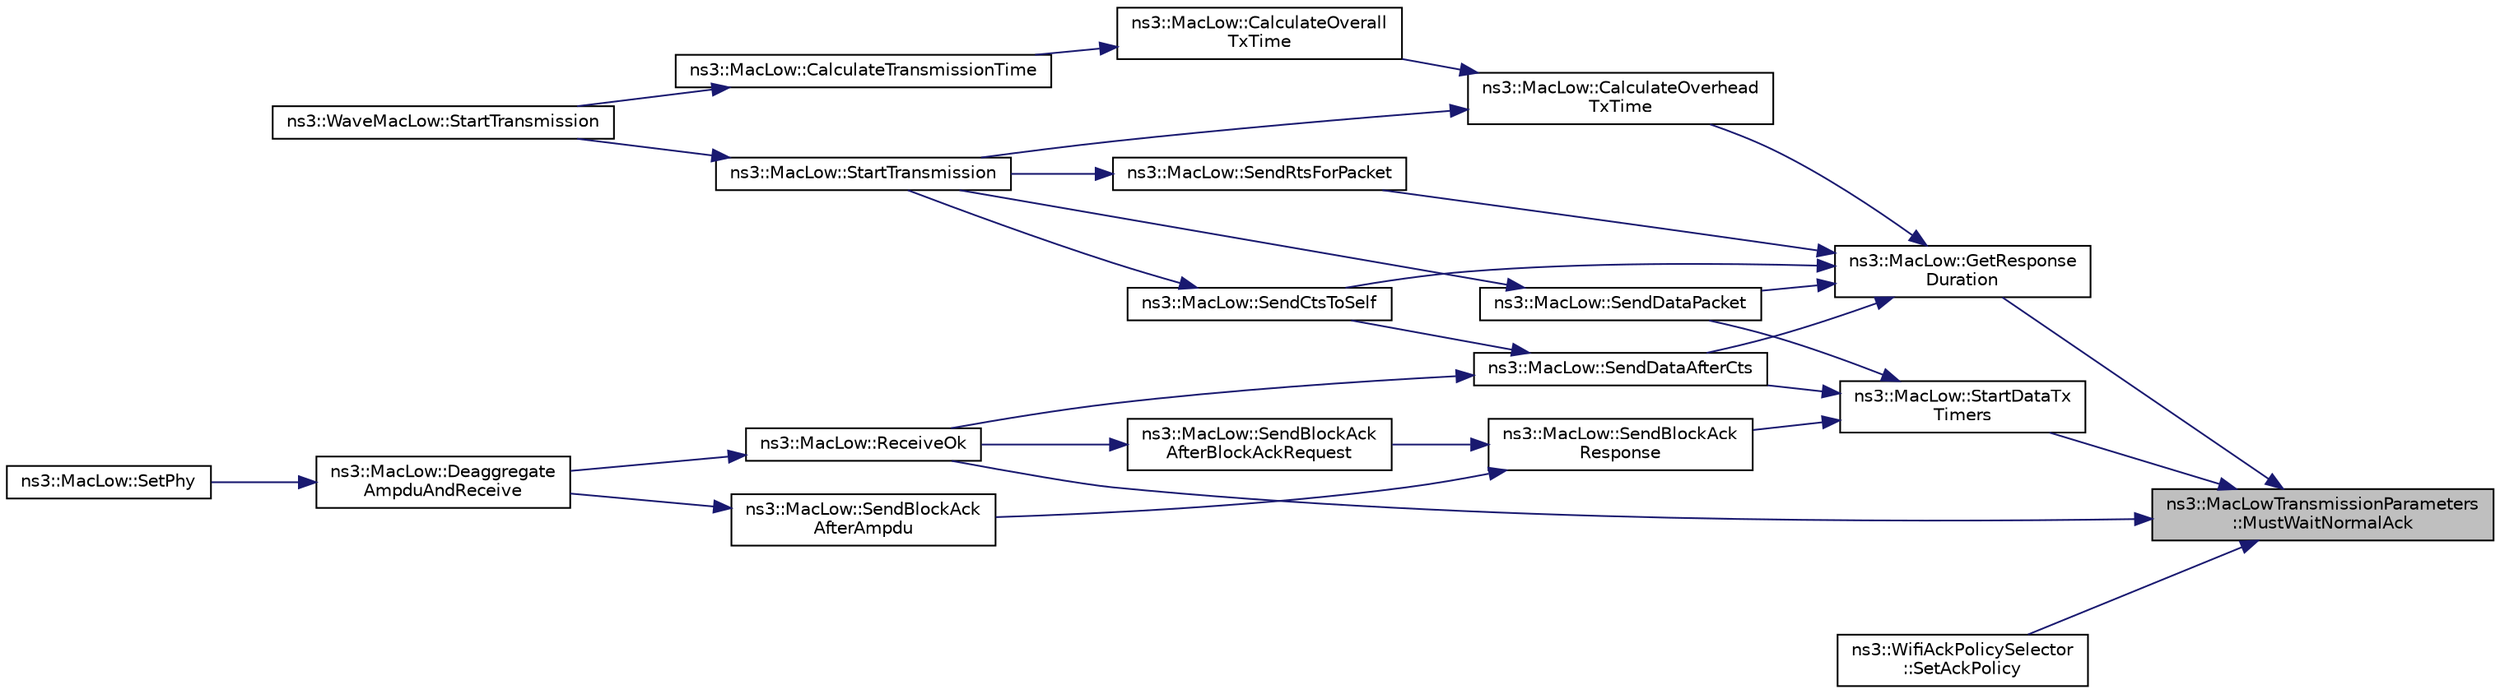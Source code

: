 digraph "ns3::MacLowTransmissionParameters::MustWaitNormalAck"
{
 // LATEX_PDF_SIZE
  edge [fontname="Helvetica",fontsize="10",labelfontname="Helvetica",labelfontsize="10"];
  node [fontname="Helvetica",fontsize="10",shape=record];
  rankdir="RL";
  Node1 [label="ns3::MacLowTransmissionParameters\l::MustWaitNormalAck",height=0.2,width=0.4,color="black", fillcolor="grey75", style="filled", fontcolor="black",tooltip=" "];
  Node1 -> Node2 [dir="back",color="midnightblue",fontsize="10",style="solid",fontname="Helvetica"];
  Node2 [label="ns3::MacLow::GetResponse\lDuration",height=0.2,width=0.4,color="black", fillcolor="white", style="filled",URL="$classns3_1_1_mac_low.html#ae23ccb3c313c640daf5bd4c857eb0d7a",tooltip="Return the time required to transmit the response frames (Ack or BAR+BA following the policy configur..."];
  Node2 -> Node3 [dir="back",color="midnightblue",fontsize="10",style="solid",fontname="Helvetica"];
  Node3 [label="ns3::MacLow::CalculateOverhead\lTxTime",height=0.2,width=0.4,color="black", fillcolor="white", style="filled",URL="$classns3_1_1_mac_low.html#aa2d5acb9a87a417cfa46a4e8b4a8ed01",tooltip=" "];
  Node3 -> Node4 [dir="back",color="midnightblue",fontsize="10",style="solid",fontname="Helvetica"];
  Node4 [label="ns3::MacLow::CalculateOverall\lTxTime",height=0.2,width=0.4,color="black", fillcolor="white", style="filled",URL="$classns3_1_1_mac_low.html#a77295a7a4b2e8787e8217f1e58b1746f",tooltip=" "];
  Node4 -> Node5 [dir="back",color="midnightblue",fontsize="10",style="solid",fontname="Helvetica"];
  Node5 [label="ns3::MacLow::CalculateTransmissionTime",height=0.2,width=0.4,color="black", fillcolor="white", style="filled",URL="$classns3_1_1_mac_low.html#a753fdeae4fb18b9b4d3b48c61f721686",tooltip=" "];
  Node5 -> Node6 [dir="back",color="midnightblue",fontsize="10",style="solid",fontname="Helvetica"];
  Node6 [label="ns3::WaveMacLow::StartTransmission",height=0.2,width=0.4,color="black", fillcolor="white", style="filled",URL="$classns3_1_1_wave_mac_low.html#abf4a90e9984a73b24197706fb79118b1",tooltip=" "];
  Node3 -> Node7 [dir="back",color="midnightblue",fontsize="10",style="solid",fontname="Helvetica"];
  Node7 [label="ns3::MacLow::StartTransmission",height=0.2,width=0.4,color="black", fillcolor="white", style="filled",URL="$classns3_1_1_mac_low.html#aa477261c5209c13c66af9e2ae78b07e5",tooltip=" "];
  Node7 -> Node6 [dir="back",color="midnightblue",fontsize="10",style="solid",fontname="Helvetica"];
  Node2 -> Node8 [dir="back",color="midnightblue",fontsize="10",style="solid",fontname="Helvetica"];
  Node8 [label="ns3::MacLow::SendCtsToSelf",height=0.2,width=0.4,color="black", fillcolor="white", style="filled",URL="$classns3_1_1_mac_low.html#a209c346576d367ef16cfa1cfdefff909",tooltip="Send CTS for a CTS-to-self mechanism."];
  Node8 -> Node7 [dir="back",color="midnightblue",fontsize="10",style="solid",fontname="Helvetica"];
  Node2 -> Node9 [dir="back",color="midnightblue",fontsize="10",style="solid",fontname="Helvetica"];
  Node9 [label="ns3::MacLow::SendDataAfterCts",height=0.2,width=0.4,color="black", fillcolor="white", style="filled",URL="$classns3_1_1_mac_low.html#a68c30ffb5ff64c0fa1defcfe6d751907",tooltip="Send Data after receiving CTS."];
  Node9 -> Node10 [dir="back",color="midnightblue",fontsize="10",style="solid",fontname="Helvetica"];
  Node10 [label="ns3::MacLow::ReceiveOk",height=0.2,width=0.4,color="black", fillcolor="white", style="filled",URL="$classns3_1_1_mac_low.html#a2fffa82ad11ebe0e113232813a816eff",tooltip=" "];
  Node10 -> Node11 [dir="back",color="midnightblue",fontsize="10",style="solid",fontname="Helvetica"];
  Node11 [label="ns3::MacLow::Deaggregate\lAmpduAndReceive",height=0.2,width=0.4,color="black", fillcolor="white", style="filled",URL="$classns3_1_1_mac_low.html#abac7baed9f0aaeb684e84f44819bce30",tooltip=" "];
  Node11 -> Node12 [dir="back",color="midnightblue",fontsize="10",style="solid",fontname="Helvetica"];
  Node12 [label="ns3::MacLow::SetPhy",height=0.2,width=0.4,color="black", fillcolor="white", style="filled",URL="$classns3_1_1_mac_low.html#abbd1aac31c7ed79f717b9c92cb664608",tooltip="Set up WifiPhy associated with this MacLow."];
  Node9 -> Node8 [dir="back",color="midnightblue",fontsize="10",style="solid",fontname="Helvetica"];
  Node2 -> Node13 [dir="back",color="midnightblue",fontsize="10",style="solid",fontname="Helvetica"];
  Node13 [label="ns3::MacLow::SendDataPacket",height=0.2,width=0.4,color="black", fillcolor="white", style="filled",URL="$classns3_1_1_mac_low.html#ab177d7c7ba53c56f91612114412914bf",tooltip="Send Data packet, which can be Data-Ack or RTS-CTS-Data-Ack transaction."];
  Node13 -> Node7 [dir="back",color="midnightblue",fontsize="10",style="solid",fontname="Helvetica"];
  Node2 -> Node14 [dir="back",color="midnightblue",fontsize="10",style="solid",fontname="Helvetica"];
  Node14 [label="ns3::MacLow::SendRtsForPacket",height=0.2,width=0.4,color="black", fillcolor="white", style="filled",URL="$classns3_1_1_mac_low.html#ac472702b866a51ea2dfb7637381897aa",tooltip="Send RTS to begin RTS-CTS-Data-Ack transaction."];
  Node14 -> Node7 [dir="back",color="midnightblue",fontsize="10",style="solid",fontname="Helvetica"];
  Node1 -> Node10 [dir="back",color="midnightblue",fontsize="10",style="solid",fontname="Helvetica"];
  Node1 -> Node15 [dir="back",color="midnightblue",fontsize="10",style="solid",fontname="Helvetica"];
  Node15 [label="ns3::WifiAckPolicySelector\l::SetAckPolicy",height=0.2,width=0.4,color="black", fillcolor="white", style="filled",URL="$classns3_1_1_wifi_ack_policy_selector.html#a376474fad375ba1c4a2537e56e2b0e40",tooltip="Set the QoS Ack Policy for the QoS Data frames contained in the given PSDU according to the given Mac..."];
  Node1 -> Node16 [dir="back",color="midnightblue",fontsize="10",style="solid",fontname="Helvetica"];
  Node16 [label="ns3::MacLow::StartDataTx\lTimers",height=0.2,width=0.4,color="black", fillcolor="white", style="filled",URL="$classns3_1_1_mac_low.html#ae7e8072b7d1f8b775000f6f07ee5a3c1",tooltip="Start a Data timer by scheduling appropriate Ack timeout."];
  Node16 -> Node17 [dir="back",color="midnightblue",fontsize="10",style="solid",fontname="Helvetica"];
  Node17 [label="ns3::MacLow::SendBlockAck\lResponse",height=0.2,width=0.4,color="black", fillcolor="white", style="filled",URL="$classns3_1_1_mac_low.html#a85c374be43ba3bd52fd1ad6efdfef6c6",tooltip="This method creates BlockAck frame with header equals to blockAck and start its transmission."];
  Node17 -> Node18 [dir="back",color="midnightblue",fontsize="10",style="solid",fontname="Helvetica"];
  Node18 [label="ns3::MacLow::SendBlockAck\lAfterAmpdu",height=0.2,width=0.4,color="black", fillcolor="white", style="filled",URL="$classns3_1_1_mac_low.html#af6e2acc771d188c0959871f142912296",tooltip="Invoked after an A-MPDU has been received."];
  Node18 -> Node11 [dir="back",color="midnightblue",fontsize="10",style="solid",fontname="Helvetica"];
  Node17 -> Node19 [dir="back",color="midnightblue",fontsize="10",style="solid",fontname="Helvetica"];
  Node19 [label="ns3::MacLow::SendBlockAck\lAfterBlockAckRequest",height=0.2,width=0.4,color="black", fillcolor="white", style="filled",URL="$classns3_1_1_mac_low.html#a84b96c0cc6f32fca28576ec4df6a0853",tooltip="Invoked after that a BlockAckRequest has been received."];
  Node19 -> Node10 [dir="back",color="midnightblue",fontsize="10",style="solid",fontname="Helvetica"];
  Node16 -> Node9 [dir="back",color="midnightblue",fontsize="10",style="solid",fontname="Helvetica"];
  Node16 -> Node13 [dir="back",color="midnightblue",fontsize="10",style="solid",fontname="Helvetica"];
}
